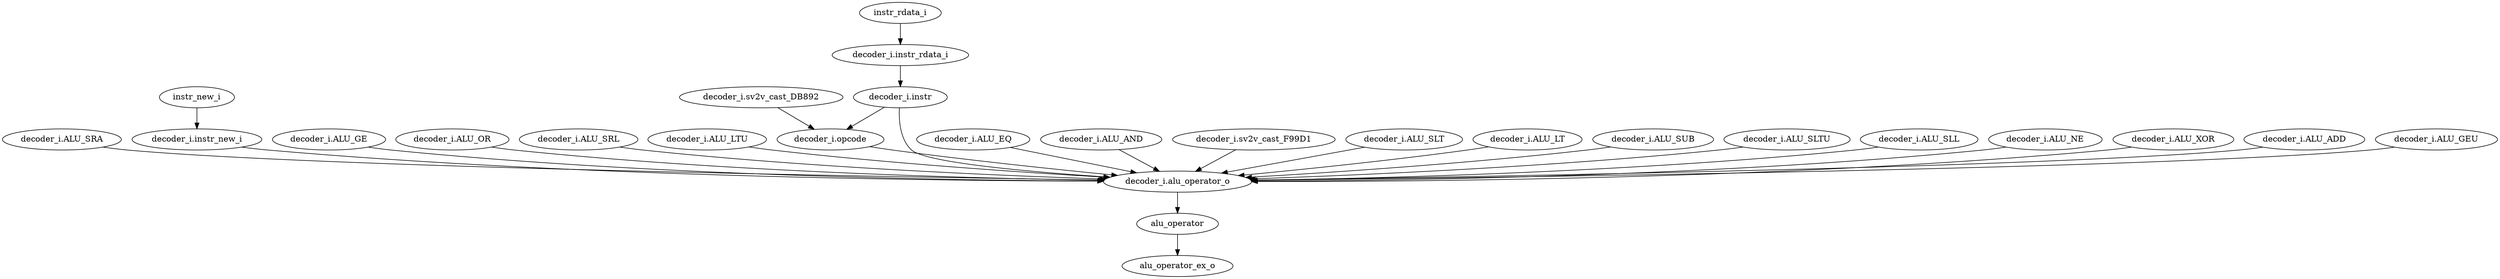 strict digraph "" {
	"decoder_i.ALU_SRA"	 [complexity=6,
		importance=0.0607413818926,
		rank=0.0101235636488];
	"decoder_i.alu_operator_o"	 [complexity=2,
		importance=0.0296227096011,
		rank=0.0148113548005];
	"decoder_i.ALU_SRA" -> "decoder_i.alu_operator_o";
	alu_operator	 [complexity=2,
		importance=0.0148321890748,
		rank=0.00741609453738];
	"decoder_i.alu_operator_o" -> alu_operator;
	"decoder_i.instr_new_i"	 [complexity=5,
		importance=0.149648879021,
		rank=0.0299297758043];
	"decoder_i.instr_new_i" -> "decoder_i.alu_operator_o";
	"decoder_i.ALU_GE"	 [complexity=4,
		importance=0.0311186722915,
		rank=0.00777966807288];
	"decoder_i.ALU_GE" -> "decoder_i.alu_operator_o";
	"decoder_i.ALU_OR"	 [complexity=6,
		importance=0.0607413818926,
		rank=0.0101235636488];
	"decoder_i.ALU_OR" -> "decoder_i.alu_operator_o";
	"decoder_i.ALU_SRL"	 [complexity=6,
		importance=0.0607413818926,
		rank=0.0101235636488];
	"decoder_i.ALU_SRL" -> "decoder_i.alu_operator_o";
	"decoder_i.ALU_LTU"	 [complexity=4,
		importance=0.0311186722915,
		rank=0.00777966807288];
	"decoder_i.ALU_LTU" -> "decoder_i.alu_operator_o";
	alu_operator_ex_o	 [complexity=0,
		importance=0.00594195886629,
		rank=0.0];
	"decoder_i.instr_rdata_i"	 [complexity=8,
		importance=1.57655243413,
		rank=0.197069054267];
	"decoder_i.instr"	 [complexity=6,
		importance=1.57468247235,
		rank=0.262447078725];
	"decoder_i.instr_rdata_i" -> "decoder_i.instr";
	"decoder_i.ALU_EQ"	 [complexity=4,
		importance=0.0311186722915,
		rank=0.00777966807288];
	"decoder_i.ALU_EQ" -> "decoder_i.alu_operator_o";
	"decoder_i.opcode"	 [complexity=3,
		importance=1.57225154178,
		rank=0.52408384726];
	"decoder_i.opcode" -> "decoder_i.alu_operator_o";
	alu_operator -> alu_operator_ex_o;
	"decoder_i.ALU_AND"	 [complexity=6,
		importance=0.0607413818926,
		rank=0.0101235636488];
	"decoder_i.ALU_AND" -> "decoder_i.alu_operator_o";
	"decoder_i.sv2v_cast_DB892"	 [complexity=6,
		importance=1.57374750447,
		rank=0.262291250745];
	"decoder_i.sv2v_cast_DB892" -> "decoder_i.opcode";
	"decoder_i.sv2v_cast_F99D1"	 [complexity=4,
		importance=0.0311186722915,
		rank=0.00777966807288];
	"decoder_i.sv2v_cast_F99D1" -> "decoder_i.alu_operator_o";
	"decoder_i.ALU_SLT"	 [complexity=6,
		importance=0.0607413818926,
		rank=0.0101235636488];
	"decoder_i.ALU_SLT" -> "decoder_i.alu_operator_o";
	instr_new_i	 [complexity=5,
		importance=0.151144841712,
		rank=0.0302289683423];
	instr_new_i -> "decoder_i.instr_new_i";
	"decoder_i.ALU_LT"	 [complexity=4,
		importance=0.0311186722915,
		rank=0.00777966807288];
	"decoder_i.ALU_LT" -> "decoder_i.alu_operator_o";
	"decoder_i.ALU_SUB"	 [complexity=4,
		importance=0.0311186722915,
		rank=0.00777966807288];
	"decoder_i.ALU_SUB" -> "decoder_i.alu_operator_o";
	"decoder_i.ALU_SLTU"	 [complexity=8,
		importance=0.0903640914937,
		rank=0.0112955114367];
	"decoder_i.ALU_SLTU" -> "decoder_i.alu_operator_o";
	"decoder_i.ALU_SLL"	 [complexity=6,
		importance=0.0607413818926,
		rank=0.0101235636488];
	"decoder_i.ALU_SLL" -> "decoder_i.alu_operator_o";
	"decoder_i.ALU_NE"	 [complexity=4,
		importance=0.0311186722915,
		rank=0.00777966807288];
	"decoder_i.ALU_NE" -> "decoder_i.alu_operator_o";
	"decoder_i.ALU_XOR"	 [complexity=6,
		importance=0.0607413818926,
		rank=0.0101235636488];
	"decoder_i.ALU_XOR" -> "decoder_i.alu_operator_o";
	"decoder_i.ALU_ADD"	 [complexity=44,
		importance=0.860554541122,
		rank=0.0195580577528];
	"decoder_i.ALU_ADD" -> "decoder_i.alu_operator_o";
	instr_rdata_i	 [complexity=8,
		importance=1.57804839682,
		rank=0.197256049603];
	instr_rdata_i -> "decoder_i.instr_rdata_i";
	"decoder_i.ALU_GEU"	 [complexity=4,
		importance=0.0311186722915,
		rank=0.00777966807288];
	"decoder_i.ALU_GEU" -> "decoder_i.alu_operator_o";
	"decoder_i.instr" -> "decoder_i.alu_operator_o";
	"decoder_i.instr" -> "decoder_i.opcode";
}
